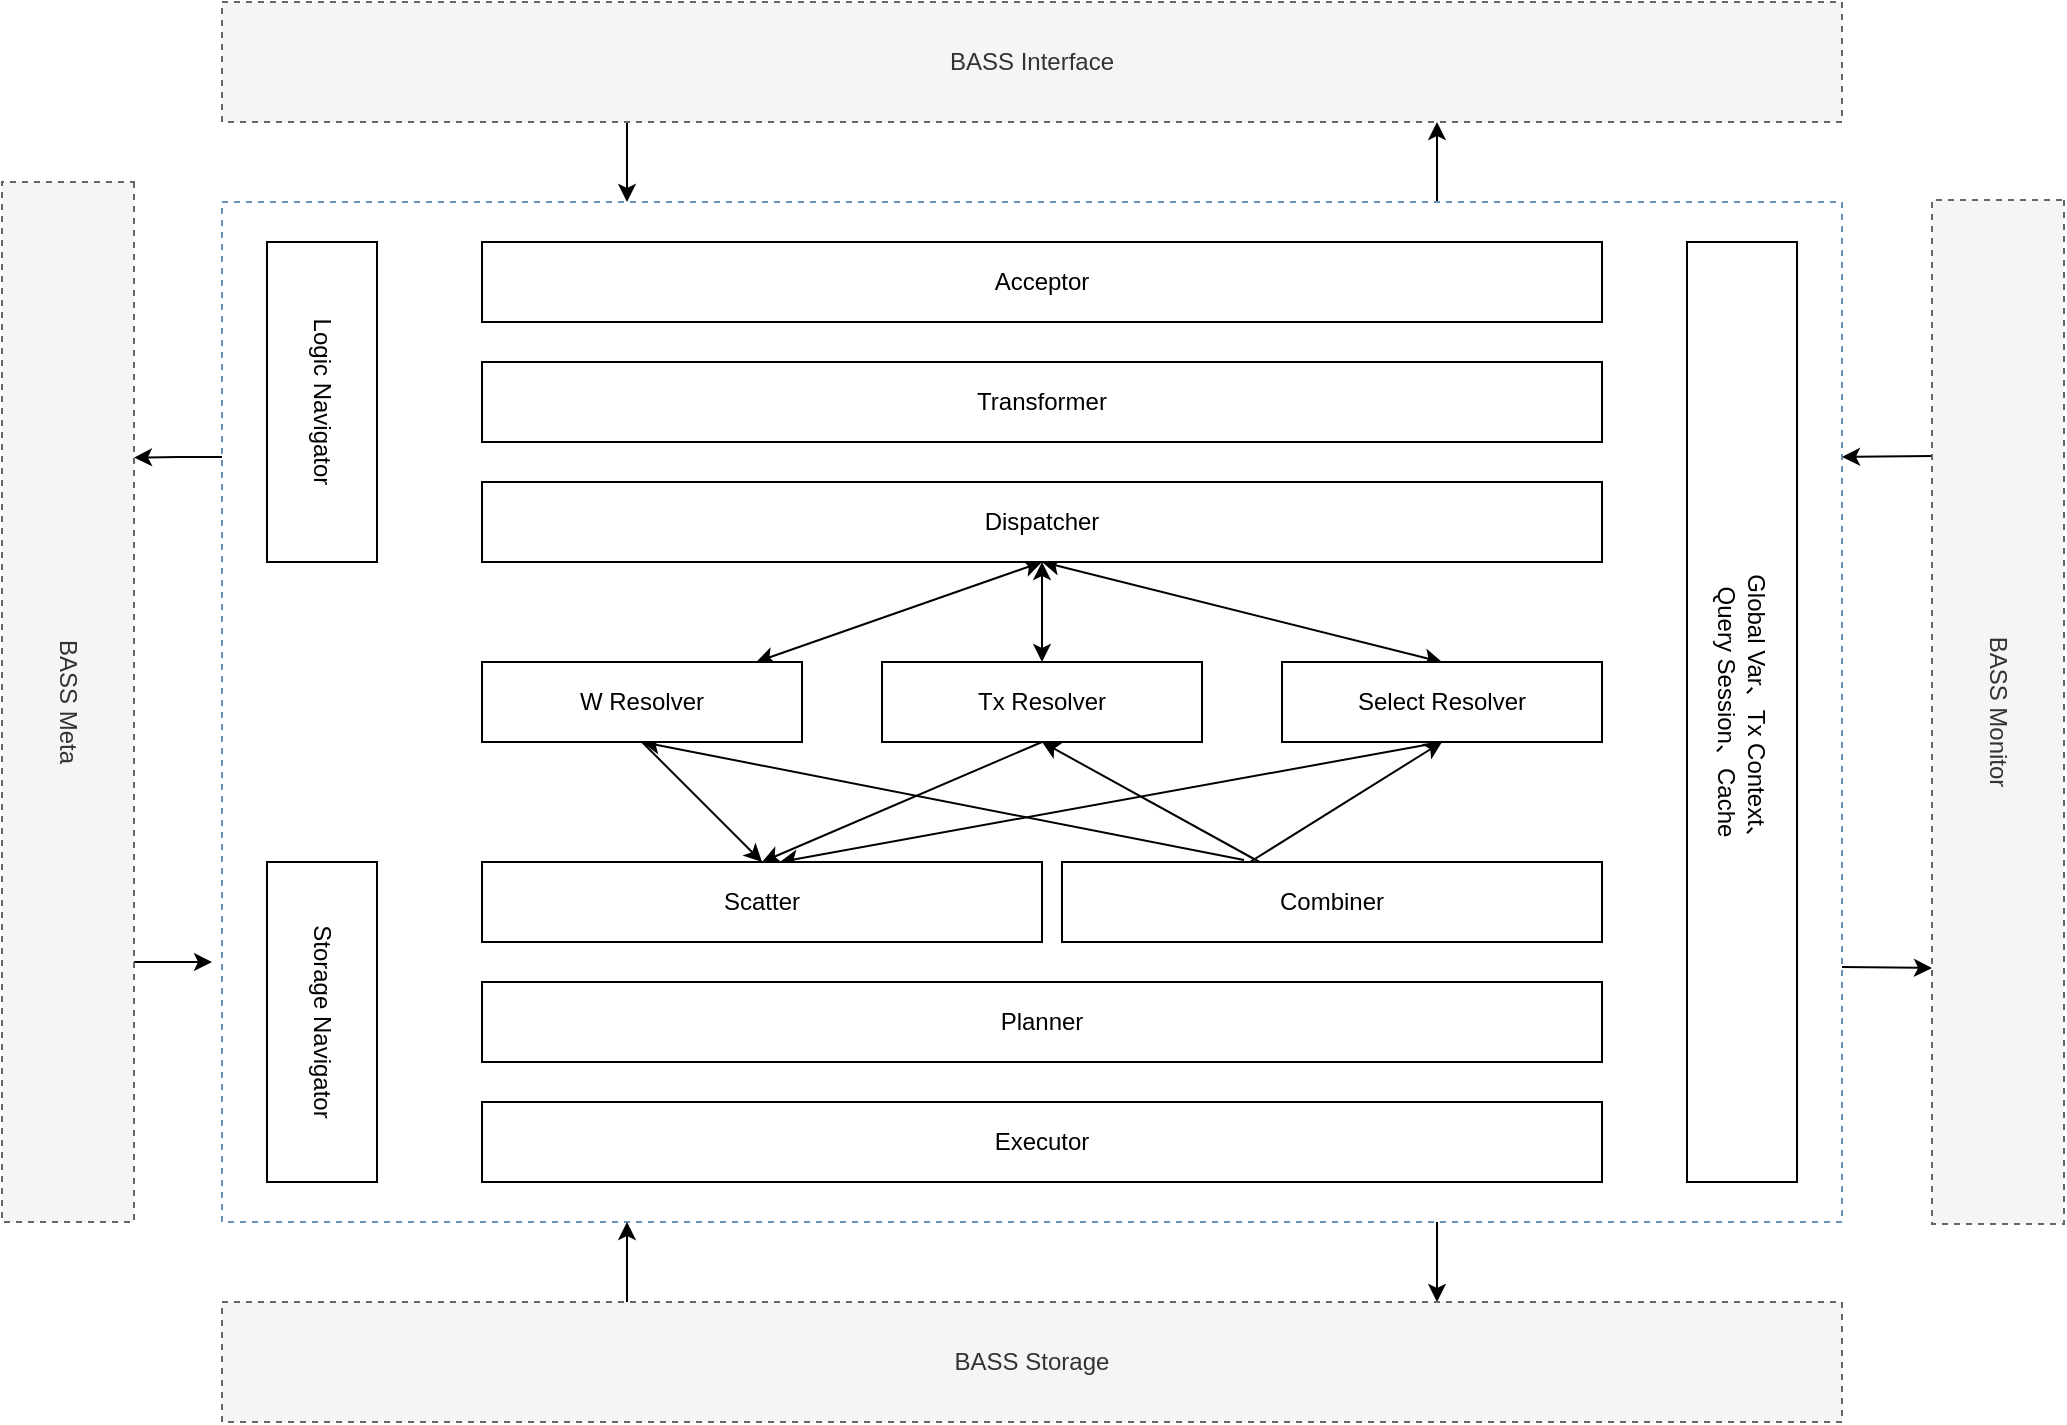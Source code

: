<mxfile version="13.6.9" type="github">
  <diagram id="TGb3oNdnhi4BOKK4_RZI" name="Page-1">
    <mxGraphModel dx="2182" dy="832" grid="0" gridSize="10" guides="1" tooltips="1" connect="1" arrows="1" fold="1" page="1" pageScale="1" pageWidth="827" pageHeight="1169" math="0" shadow="0">
      <root>
        <mxCell id="0" />
        <mxCell id="1" parent="0" />
        <mxCell id="hoLDoJp1-xSHIWgHGD_z-23" style="edgeStyle=orthogonalEdgeStyle;rounded=0;orthogonalLoop=1;jettySize=auto;html=1;exitX=0.75;exitY=0;exitDx=0;exitDy=0;entryX=0.75;entryY=1;entryDx=0;entryDy=0;" edge="1" parent="1" source="hoLDoJp1-xSHIWgHGD_z-17" target="hoLDoJp1-xSHIWgHGD_z-1">
          <mxGeometry relative="1" as="geometry" />
        </mxCell>
        <mxCell id="hoLDoJp1-xSHIWgHGD_z-25" style="edgeStyle=orthogonalEdgeStyle;rounded=0;orthogonalLoop=1;jettySize=auto;html=1;exitX=0;exitY=0.25;exitDx=0;exitDy=0;entryX=0.265;entryY=0;entryDx=0;entryDy=0;entryPerimeter=0;" edge="1" parent="1" source="hoLDoJp1-xSHIWgHGD_z-17" target="hoLDoJp1-xSHIWgHGD_z-18">
          <mxGeometry relative="1" as="geometry">
            <mxPoint x="-30" y="298" as="targetPoint" />
          </mxGeometry>
        </mxCell>
        <mxCell id="hoLDoJp1-xSHIWgHGD_z-28" style="edgeStyle=orthogonalEdgeStyle;rounded=0;orthogonalLoop=1;jettySize=auto;html=1;exitX=0.75;exitY=1;exitDx=0;exitDy=0;entryX=0.75;entryY=0;entryDx=0;entryDy=0;" edge="1" parent="1" source="hoLDoJp1-xSHIWgHGD_z-17" target="hoLDoJp1-xSHIWgHGD_z-14">
          <mxGeometry relative="1" as="geometry" />
        </mxCell>
        <mxCell id="hoLDoJp1-xSHIWgHGD_z-40" style="edgeStyle=none;rounded=0;orthogonalLoop=1;jettySize=auto;html=1;exitX=1;exitY=0.75;exitDx=0;exitDy=0;entryX=0.75;entryY=1;entryDx=0;entryDy=0;startArrow=none;startFill=0;endArrow=classic;endFill=1;" edge="1" parent="1" source="hoLDoJp1-xSHIWgHGD_z-17" target="hoLDoJp1-xSHIWgHGD_z-38">
          <mxGeometry relative="1" as="geometry" />
        </mxCell>
        <mxCell id="hoLDoJp1-xSHIWgHGD_z-17" value="" style="rounded=0;whiteSpace=wrap;html=1;dashed=1;strokeWidth=1;strokeColor=#6c8ebf;fillColor=none;" vertex="1" parent="1">
          <mxGeometry x="30" y="170" width="810" height="510" as="geometry" />
        </mxCell>
        <mxCell id="hoLDoJp1-xSHIWgHGD_z-22" style="edgeStyle=orthogonalEdgeStyle;rounded=0;orthogonalLoop=1;jettySize=auto;html=1;exitX=0.25;exitY=1;exitDx=0;exitDy=0;entryX=0.25;entryY=0;entryDx=0;entryDy=0;" edge="1" parent="1" source="hoLDoJp1-xSHIWgHGD_z-1" target="hoLDoJp1-xSHIWgHGD_z-17">
          <mxGeometry relative="1" as="geometry" />
        </mxCell>
        <mxCell id="hoLDoJp1-xSHIWgHGD_z-1" value="BASS Interface" style="rounded=0;whiteSpace=wrap;html=1;dashed=1;strokeWidth=1;fillColor=#f5f5f5;strokeColor=#666666;fontColor=#333333;" vertex="1" parent="1">
          <mxGeometry x="30" y="70" width="810" height="60" as="geometry" />
        </mxCell>
        <mxCell id="hoLDoJp1-xSHIWgHGD_z-2" value="Acceptor" style="rounded=0;whiteSpace=wrap;html=1;" vertex="1" parent="1">
          <mxGeometry x="160" y="190" width="560" height="40" as="geometry" />
        </mxCell>
        <mxCell id="hoLDoJp1-xSHIWgHGD_z-3" value="Transformer" style="rounded=0;whiteSpace=wrap;html=1;" vertex="1" parent="1">
          <mxGeometry x="160" y="250" width="560" height="40" as="geometry" />
        </mxCell>
        <mxCell id="hoLDoJp1-xSHIWgHGD_z-29" style="rounded=0;orthogonalLoop=1;jettySize=auto;html=1;exitX=0.5;exitY=1;exitDx=0;exitDy=0;endFill=1;endArrow=classic;startFill=1;startArrow=classic;" edge="1" parent="1" source="hoLDoJp1-xSHIWgHGD_z-4" target="hoLDoJp1-xSHIWgHGD_z-5">
          <mxGeometry relative="1" as="geometry" />
        </mxCell>
        <mxCell id="hoLDoJp1-xSHIWgHGD_z-30" style="edgeStyle=none;rounded=0;orthogonalLoop=1;jettySize=auto;html=1;exitX=0.5;exitY=1;exitDx=0;exitDy=0;entryX=0.5;entryY=0;entryDx=0;entryDy=0;endFill=1;endArrow=classic;startFill=1;startArrow=classic;" edge="1" parent="1" source="hoLDoJp1-xSHIWgHGD_z-4" target="hoLDoJp1-xSHIWgHGD_z-6">
          <mxGeometry relative="1" as="geometry" />
        </mxCell>
        <mxCell id="hoLDoJp1-xSHIWgHGD_z-31" style="edgeStyle=none;rounded=0;orthogonalLoop=1;jettySize=auto;html=1;exitX=0.5;exitY=1;exitDx=0;exitDy=0;entryX=0.5;entryY=0;entryDx=0;entryDy=0;startArrow=classic;startFill=1;" edge="1" parent="1" source="hoLDoJp1-xSHIWgHGD_z-4" target="hoLDoJp1-xSHIWgHGD_z-7">
          <mxGeometry relative="1" as="geometry" />
        </mxCell>
        <mxCell id="hoLDoJp1-xSHIWgHGD_z-4" value="Dispatcher" style="rounded=0;whiteSpace=wrap;html=1;" vertex="1" parent="1">
          <mxGeometry x="160" y="310" width="560" height="40" as="geometry" />
        </mxCell>
        <mxCell id="hoLDoJp1-xSHIWgHGD_z-32" style="edgeStyle=none;rounded=0;orthogonalLoop=1;jettySize=auto;html=1;exitX=0.5;exitY=1;exitDx=0;exitDy=0;entryX=0.5;entryY=0;entryDx=0;entryDy=0;" edge="1" parent="1" source="hoLDoJp1-xSHIWgHGD_z-5" target="hoLDoJp1-xSHIWgHGD_z-8">
          <mxGeometry relative="1" as="geometry" />
        </mxCell>
        <mxCell id="hoLDoJp1-xSHIWgHGD_z-35" style="edgeStyle=none;rounded=0;orthogonalLoop=1;jettySize=auto;html=1;exitX=0.5;exitY=1;exitDx=0;exitDy=0;entryX=0.337;entryY=-0.025;entryDx=0;entryDy=0;entryPerimeter=0;startArrow=classic;startFill=1;endArrow=none;endFill=0;" edge="1" parent="1" source="hoLDoJp1-xSHIWgHGD_z-5" target="hoLDoJp1-xSHIWgHGD_z-12">
          <mxGeometry relative="1" as="geometry" />
        </mxCell>
        <mxCell id="hoLDoJp1-xSHIWgHGD_z-5" value="W Resolver" style="rounded=0;whiteSpace=wrap;html=1;" vertex="1" parent="1">
          <mxGeometry x="160" y="400" width="160" height="40" as="geometry" />
        </mxCell>
        <mxCell id="hoLDoJp1-xSHIWgHGD_z-33" style="edgeStyle=none;rounded=0;orthogonalLoop=1;jettySize=auto;html=1;exitX=0.5;exitY=1;exitDx=0;exitDy=0;entryX=0.5;entryY=0;entryDx=0;entryDy=0;" edge="1" parent="1" source="hoLDoJp1-xSHIWgHGD_z-6" target="hoLDoJp1-xSHIWgHGD_z-8">
          <mxGeometry relative="1" as="geometry" />
        </mxCell>
        <mxCell id="hoLDoJp1-xSHIWgHGD_z-36" style="edgeStyle=none;rounded=0;orthogonalLoop=1;jettySize=auto;html=1;exitX=0.5;exitY=1;exitDx=0;exitDy=0;endFill=0;endArrow=none;startFill=1;startArrow=classic;" edge="1" parent="1" source="hoLDoJp1-xSHIWgHGD_z-6" target="hoLDoJp1-xSHIWgHGD_z-12">
          <mxGeometry relative="1" as="geometry" />
        </mxCell>
        <mxCell id="hoLDoJp1-xSHIWgHGD_z-6" value="Tx Resolver" style="rounded=0;whiteSpace=wrap;html=1;" vertex="1" parent="1">
          <mxGeometry x="360" y="400" width="160" height="40" as="geometry" />
        </mxCell>
        <mxCell id="hoLDoJp1-xSHIWgHGD_z-34" style="edgeStyle=none;rounded=0;orthogonalLoop=1;jettySize=auto;html=1;exitX=0.5;exitY=1;exitDx=0;exitDy=0;entryX=0.532;entryY=0;entryDx=0;entryDy=0;entryPerimeter=0;" edge="1" parent="1" source="hoLDoJp1-xSHIWgHGD_z-7" target="hoLDoJp1-xSHIWgHGD_z-8">
          <mxGeometry relative="1" as="geometry" />
        </mxCell>
        <mxCell id="hoLDoJp1-xSHIWgHGD_z-37" style="edgeStyle=none;rounded=0;orthogonalLoop=1;jettySize=auto;html=1;exitX=0.5;exitY=1;exitDx=0;exitDy=0;entryX=0.348;entryY=0;entryDx=0;entryDy=0;entryPerimeter=0;endFill=0;endArrow=none;startFill=1;startArrow=classic;" edge="1" parent="1" source="hoLDoJp1-xSHIWgHGD_z-7" target="hoLDoJp1-xSHIWgHGD_z-12">
          <mxGeometry relative="1" as="geometry" />
        </mxCell>
        <mxCell id="hoLDoJp1-xSHIWgHGD_z-7" value="Select Resolver" style="rounded=0;whiteSpace=wrap;html=1;" vertex="1" parent="1">
          <mxGeometry x="560" y="400" width="160" height="40" as="geometry" />
        </mxCell>
        <mxCell id="hoLDoJp1-xSHIWgHGD_z-8" value="Scatter" style="rounded=0;whiteSpace=wrap;html=1;" vertex="1" parent="1">
          <mxGeometry x="160" y="500" width="280" height="40" as="geometry" />
        </mxCell>
        <mxCell id="hoLDoJp1-xSHIWgHGD_z-9" value="Planner" style="rounded=0;whiteSpace=wrap;html=1;" vertex="1" parent="1">
          <mxGeometry x="160" y="560" width="560" height="40" as="geometry" />
        </mxCell>
        <mxCell id="hoLDoJp1-xSHIWgHGD_z-10" value="Executor" style="rounded=0;whiteSpace=wrap;html=1;" vertex="1" parent="1">
          <mxGeometry x="160" y="620" width="560" height="40" as="geometry" />
        </mxCell>
        <mxCell id="hoLDoJp1-xSHIWgHGD_z-11" value="Storage Navigator" style="rounded=0;whiteSpace=wrap;html=1;rotation=90;" vertex="1" parent="1">
          <mxGeometry y="552.5" width="160" height="55" as="geometry" />
        </mxCell>
        <mxCell id="hoLDoJp1-xSHIWgHGD_z-12" value="Combiner" style="rounded=0;whiteSpace=wrap;html=1;" vertex="1" parent="1">
          <mxGeometry x="450" y="500" width="270" height="40" as="geometry" />
        </mxCell>
        <mxCell id="hoLDoJp1-xSHIWgHGD_z-13" value="Logic Navigator" style="rounded=0;whiteSpace=wrap;html=1;rotation=90;" vertex="1" parent="1">
          <mxGeometry y="242.5" width="160" height="55" as="geometry" />
        </mxCell>
        <mxCell id="hoLDoJp1-xSHIWgHGD_z-27" style="edgeStyle=orthogonalEdgeStyle;rounded=0;orthogonalLoop=1;jettySize=auto;html=1;exitX=0.25;exitY=0;exitDx=0;exitDy=0;entryX=0.25;entryY=1;entryDx=0;entryDy=0;" edge="1" parent="1" source="hoLDoJp1-xSHIWgHGD_z-14" target="hoLDoJp1-xSHIWgHGD_z-17">
          <mxGeometry relative="1" as="geometry" />
        </mxCell>
        <mxCell id="hoLDoJp1-xSHIWgHGD_z-14" value="BASS Storage" style="rounded=0;whiteSpace=wrap;html=1;dashed=1;fillColor=#f5f5f5;strokeColor=#666666;fontColor=#333333;" vertex="1" parent="1">
          <mxGeometry x="30" y="720" width="810" height="60" as="geometry" />
        </mxCell>
        <mxCell id="hoLDoJp1-xSHIWgHGD_z-15" value="Global Var、Tx Context、&lt;br&gt;Query Session、Cache" style="rounded=0;whiteSpace=wrap;html=1;rotation=90;" vertex="1" parent="1">
          <mxGeometry x="555" y="397.5" width="470" height="55" as="geometry" />
        </mxCell>
        <mxCell id="hoLDoJp1-xSHIWgHGD_z-26" style="edgeStyle=orthogonalEdgeStyle;rounded=0;orthogonalLoop=1;jettySize=auto;html=1;exitX=0.75;exitY=0;exitDx=0;exitDy=0;" edge="1" parent="1" source="hoLDoJp1-xSHIWgHGD_z-18">
          <mxGeometry relative="1" as="geometry">
            <mxPoint x="25" y="550" as="targetPoint" />
          </mxGeometry>
        </mxCell>
        <mxCell id="hoLDoJp1-xSHIWgHGD_z-18" value="BASS Meta" style="rounded=0;whiteSpace=wrap;html=1;dashed=1;rotation=90;fillColor=#f5f5f5;strokeColor=#666666;fontColor=#333333;" vertex="1" parent="1">
          <mxGeometry x="-307" y="387" width="520" height="66" as="geometry" />
        </mxCell>
        <mxCell id="hoLDoJp1-xSHIWgHGD_z-39" style="edgeStyle=none;rounded=0;orthogonalLoop=1;jettySize=auto;html=1;exitX=0.25;exitY=1;exitDx=0;exitDy=0;entryX=1;entryY=0.25;entryDx=0;entryDy=0;startArrow=none;startFill=0;endArrow=classic;endFill=1;" edge="1" parent="1" source="hoLDoJp1-xSHIWgHGD_z-38" target="hoLDoJp1-xSHIWgHGD_z-17">
          <mxGeometry relative="1" as="geometry" />
        </mxCell>
        <mxCell id="hoLDoJp1-xSHIWgHGD_z-38" value="BASS Monitor" style="rounded=0;whiteSpace=wrap;html=1;dashed=1;rotation=90;fillColor=#f5f5f5;strokeColor=#666666;fontColor=#333333;" vertex="1" parent="1">
          <mxGeometry x="662" y="392" width="512" height="66" as="geometry" />
        </mxCell>
      </root>
    </mxGraphModel>
  </diagram>
</mxfile>
